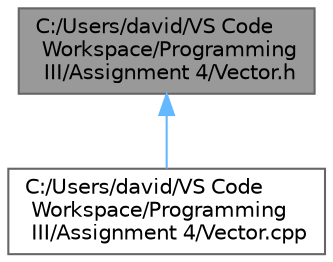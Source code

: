 digraph "C:/Users/david/VS Code Workspace/Programming III/Assignment 4/Vector.h"
{
 // LATEX_PDF_SIZE
  bgcolor="transparent";
  edge [fontname=Helvetica,fontsize=10,labelfontname=Helvetica,labelfontsize=10];
  node [fontname=Helvetica,fontsize=10,shape=box,height=0.2,width=0.4];
  Node1 [label="C:/Users/david/VS Code\l Workspace/Programming\l III/Assignment 4/Vector.h",height=0.2,width=0.4,color="gray40", fillcolor="grey60", style="filled", fontcolor="black",tooltip="Header file for Vector.cpp."];
  Node1 -> Node2 [dir="back",color="steelblue1",style="solid"];
  Node2 [label="C:/Users/david/VS Code\l Workspace/Programming\l III/Assignment 4/Vector.cpp",height=0.2,width=0.4,color="grey40", fillcolor="white", style="filled",URL="$_vector_8cpp.html",tooltip="This is the Vector class, which implements simple Vector functionalities."];
}

